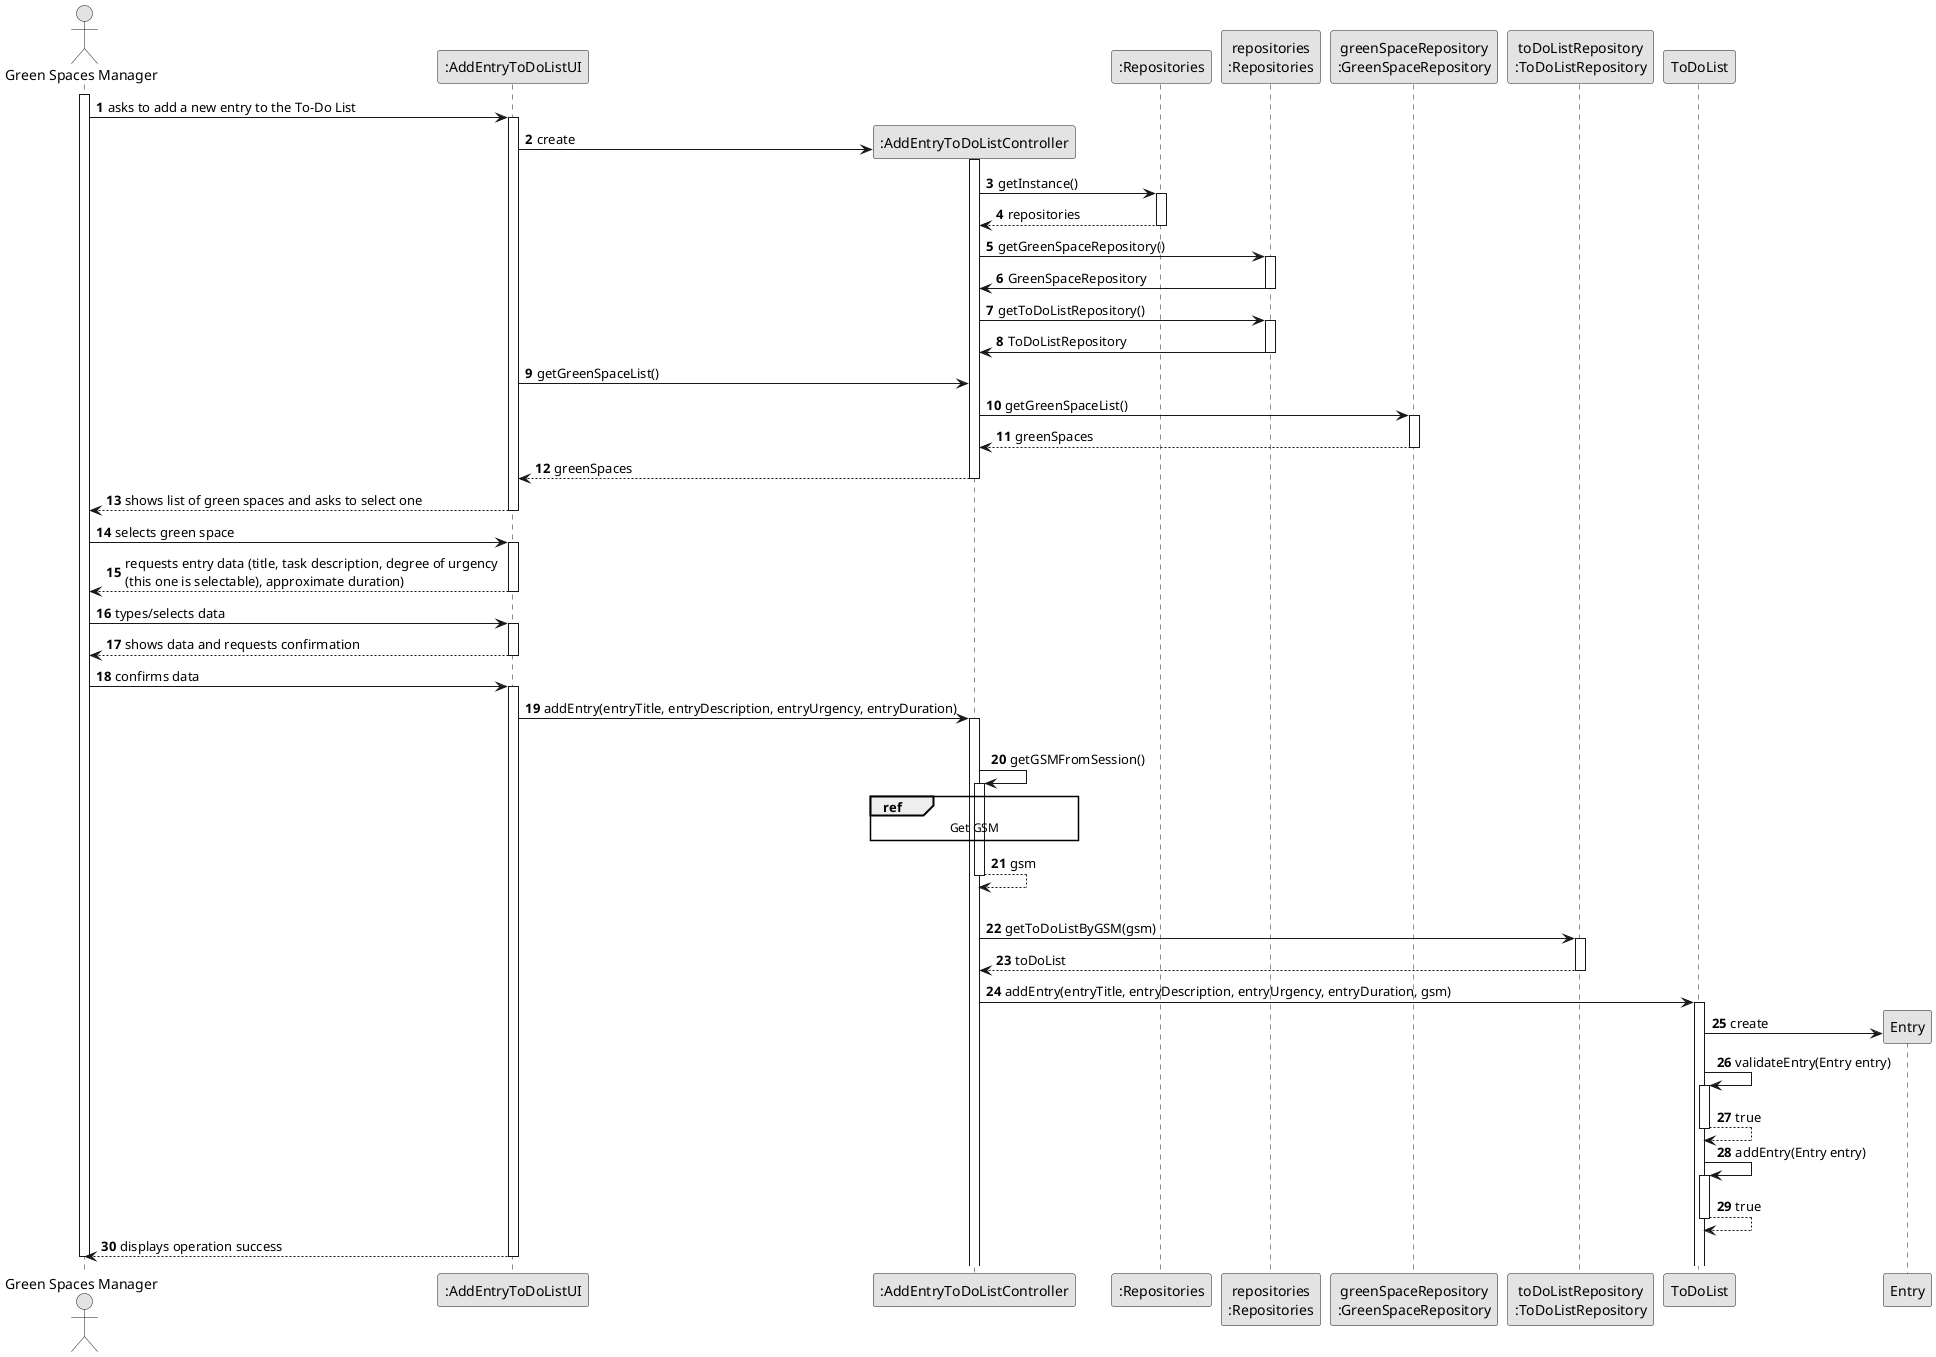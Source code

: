 @startuml
skinparam monochrome true
skinparam packageStyle rectangle
skinparam shadowing false

autonumber

'hide footbox
actor "Green Spaces Manager" as ADM
participant ":AddEntryToDoListUI" as UI
participant ":AddEntryToDoListController" as CTRL
participant ":Repositories" as RepositorySingleton
participant "repositories\n:Repositories" as PLAT
participant "greenSpaceRepository\n:GreenSpaceRepository" as GSR
participant "toDoListRepository\n:ToDoListRepository" as TDR
participant "ToDoList" as TDL
participant "Entry" as ENTRADA

activate ADM

        ADM -> UI : asks to add a new entry to the To-Do List

        activate UI

'            UI --> ADM : requests data (name)
            'create CTRL
            UI -> CTRL** : create

            activate CTRL

                        CTRL -> RepositorySingleton : getInstance()
                                        activate RepositorySingleton

                                            RepositorySingleton --> CTRL: repositories
                                        deactivate RepositorySingleton

                             CTRL -> PLAT : getGreenSpaceRepository()
                                     activate PLAT

                                 PLAT -> CTRL : GreenSpaceRepository
                                 deactivate PLAT

                             CTRL -> PLAT : getToDoListRepository()
                                     activate PLAT

                                 PLAT -> CTRL : ToDoListRepository
                                 deactivate PLAT



                             UI -> CTRL : getGreenSpaceList()
                            CTRL -> GSR : getGreenSpaceList()
                            activate GSR

                            GSR --> CTRL : greenSpaces
                            deactivate GSR

                            CTRL --> UI : greenSpaces
                            deactivate CTRL




    UI --> ADM : shows list of green spaces and asks to select one
    deactivate UI

    ADM -> UI : selects green space
    activate UI

    UI --> ADM : requests entry data (title, task description, degree of urgency \n(this one is selectable), approximate duration)
    deactivate UI

        ADM -> UI : types/selects data
        activate UI
        
            UI --> ADM : shows data and requests confirmation
            deactivate UI
        
            ADM -> UI : confirms data
            activate UI


        UI -> CTRL : addEntry(entryTitle, entryDescription, entryUrgency, entryDuration)
        activate CTRL

            |||
            CTRL -> CTRL : getGSMFromSession()
            activate CTRL

            ref over CTRL
            Get GSM
            end

                CTRL --> CTRL : gsm
            deactivate CTRL

            |||

            CTRL -> TDR: getToDoListByGSM(gsm)
            activate TDR

            TDR --> CTRL: toDoList
            deactivate TDR

            CTRL -> TDL: addEntry(entryTitle, entryDescription, entryUrgency, entryDuration, gsm)
            activate TDL

                TDL -> ENTRADA**: create

                TDL -> TDL: validateEntry(Entry entry)
                activate TDL

                TDL --> TDL: true
                deactivate TDL

                TDL -> TDL: addEntry(Entry entry)
                                activate TDL

                                TDL --> TDL: true
                                deactivate TDL

            UI --> ADM: displays operation success
    deactivate UI

deactivate ADM

@enduml
